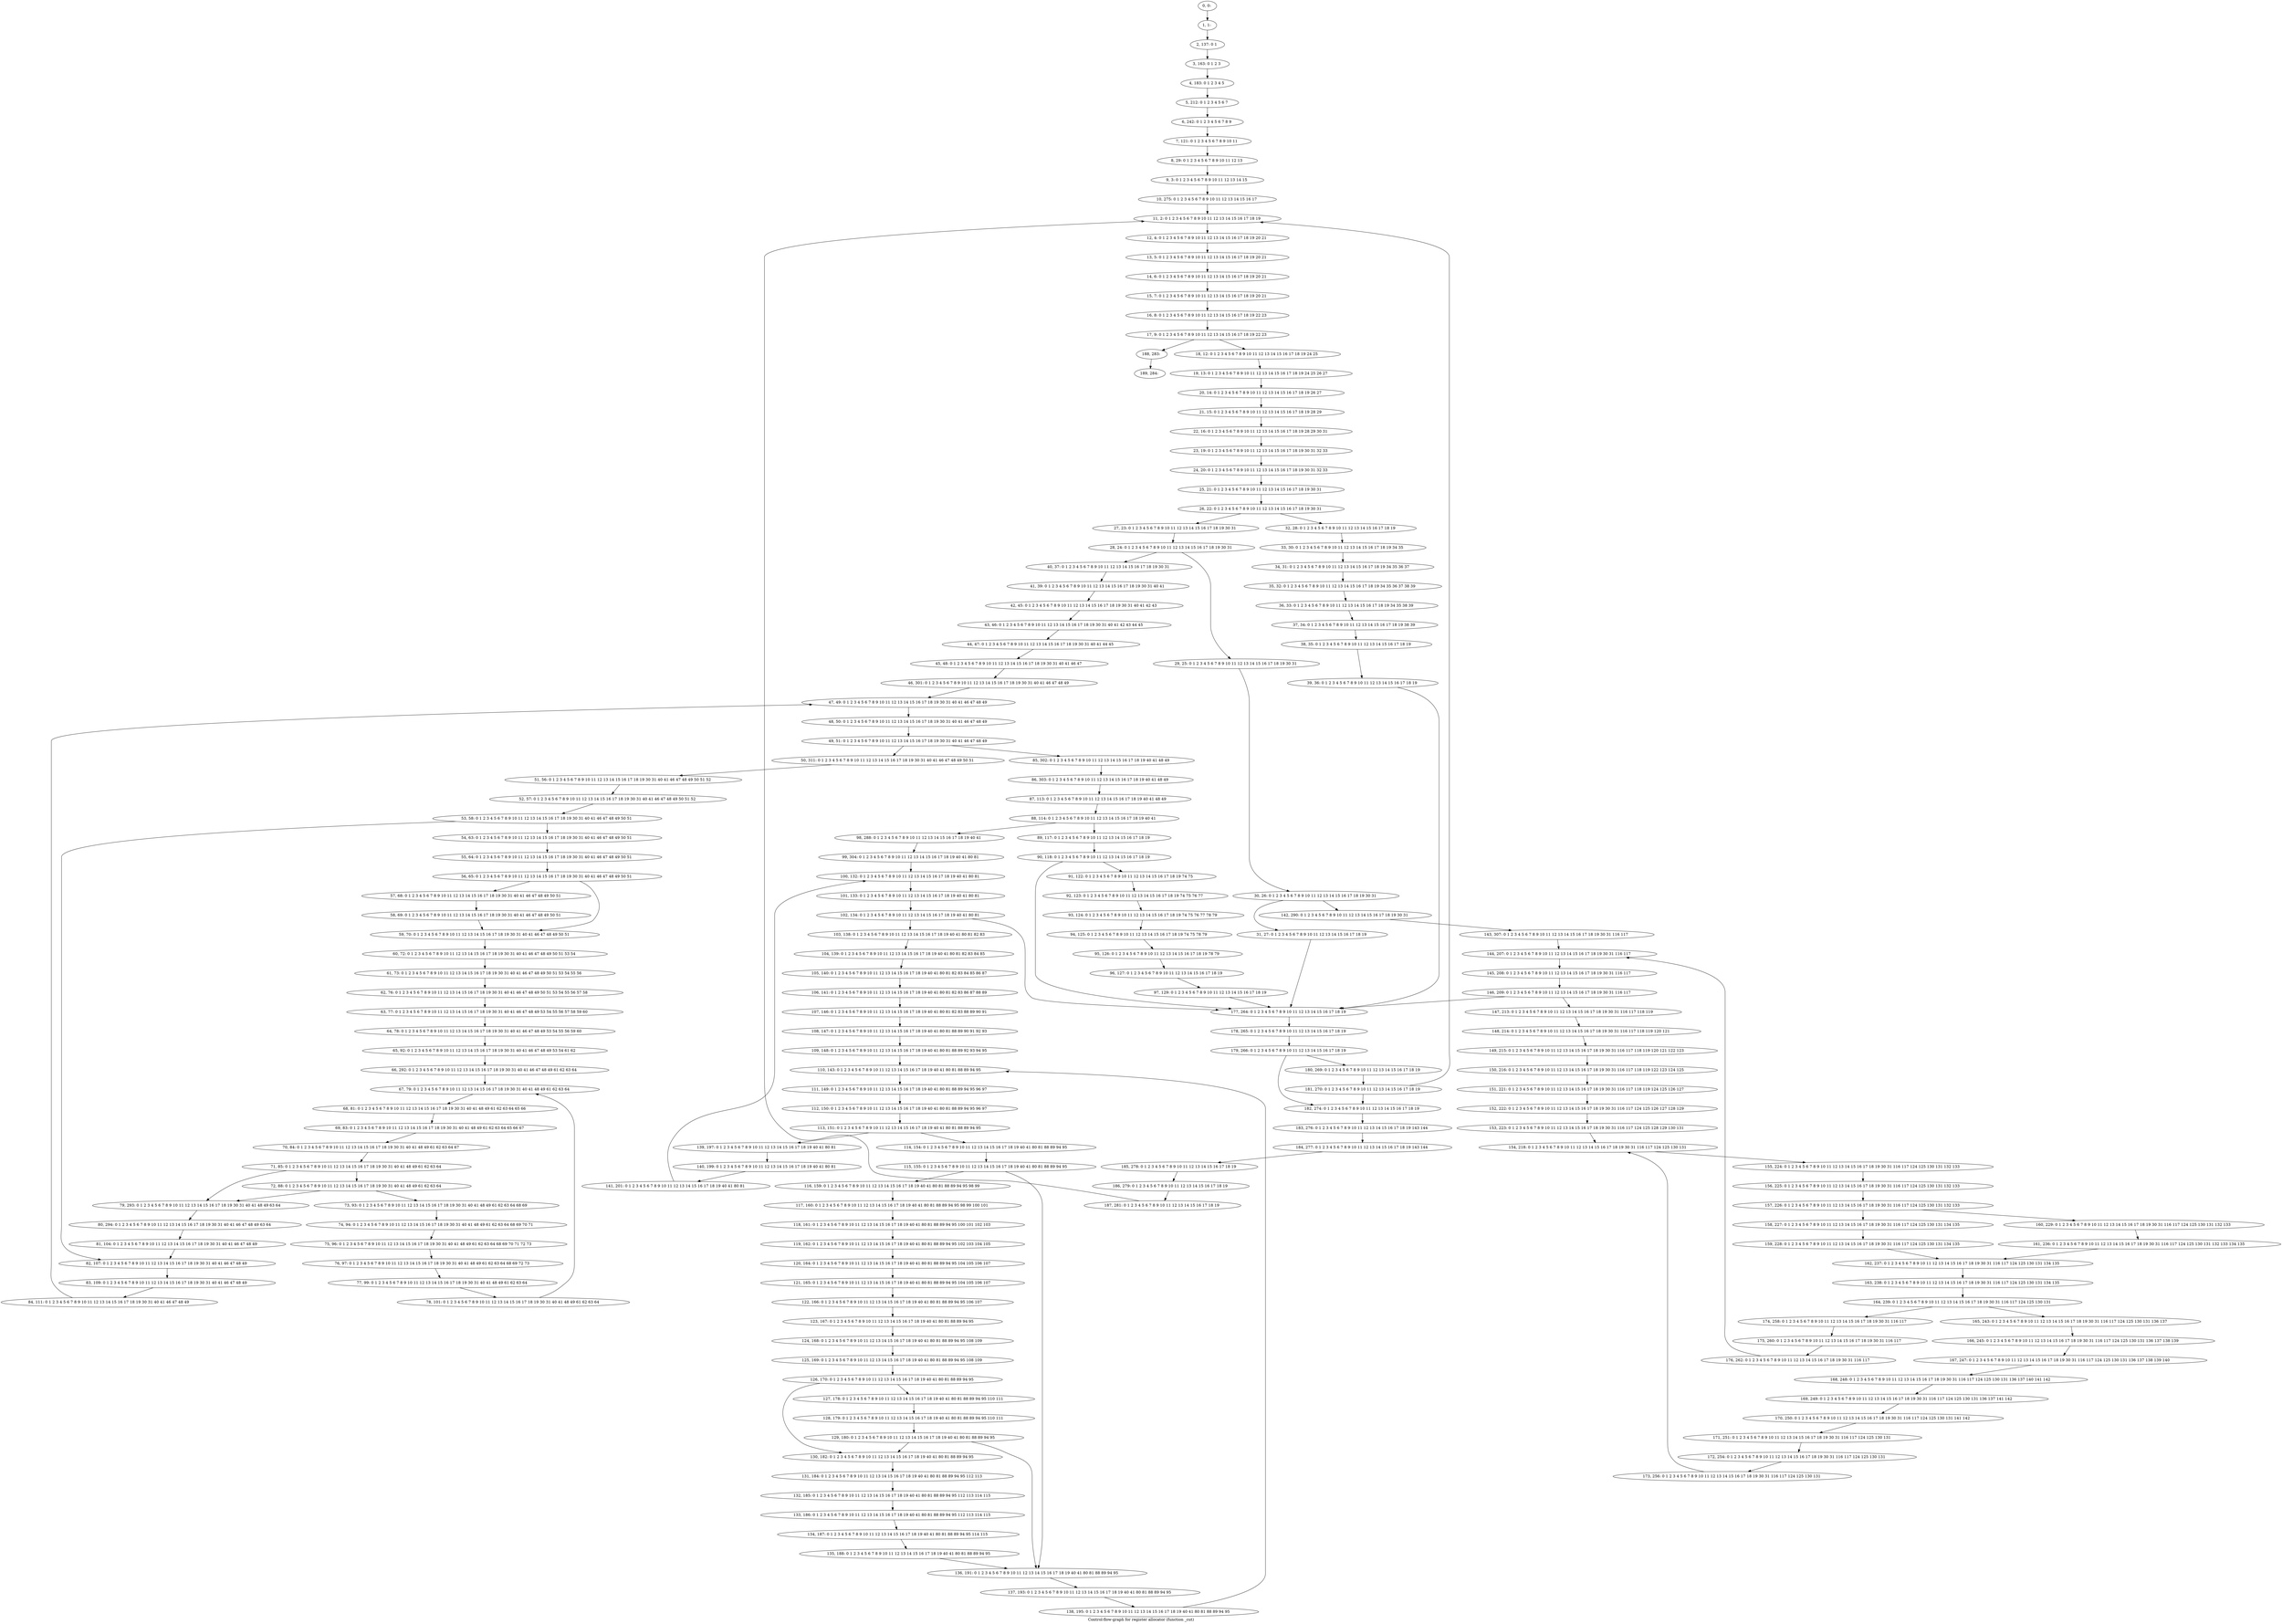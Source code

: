 digraph G {
graph [label="Control-flow-graph for register allocator (function _cut)"]
0[label="0, 0: "];
1[label="1, 1: "];
2[label="2, 137: 0 1 "];
3[label="3, 163: 0 1 2 3 "];
4[label="4, 183: 0 1 2 3 4 5 "];
5[label="5, 212: 0 1 2 3 4 5 6 7 "];
6[label="6, 242: 0 1 2 3 4 5 6 7 8 9 "];
7[label="7, 121: 0 1 2 3 4 5 6 7 8 9 10 11 "];
8[label="8, 29: 0 1 2 3 4 5 6 7 8 9 10 11 12 13 "];
9[label="9, 3: 0 1 2 3 4 5 6 7 8 9 10 11 12 13 14 15 "];
10[label="10, 275: 0 1 2 3 4 5 6 7 8 9 10 11 12 13 14 15 16 17 "];
11[label="11, 2: 0 1 2 3 4 5 6 7 8 9 10 11 12 13 14 15 16 17 18 19 "];
12[label="12, 4: 0 1 2 3 4 5 6 7 8 9 10 11 12 13 14 15 16 17 18 19 20 21 "];
13[label="13, 5: 0 1 2 3 4 5 6 7 8 9 10 11 12 13 14 15 16 17 18 19 20 21 "];
14[label="14, 6: 0 1 2 3 4 5 6 7 8 9 10 11 12 13 14 15 16 17 18 19 20 21 "];
15[label="15, 7: 0 1 2 3 4 5 6 7 8 9 10 11 12 13 14 15 16 17 18 19 20 21 "];
16[label="16, 8: 0 1 2 3 4 5 6 7 8 9 10 11 12 13 14 15 16 17 18 19 22 23 "];
17[label="17, 9: 0 1 2 3 4 5 6 7 8 9 10 11 12 13 14 15 16 17 18 19 22 23 "];
18[label="18, 12: 0 1 2 3 4 5 6 7 8 9 10 11 12 13 14 15 16 17 18 19 24 25 "];
19[label="19, 13: 0 1 2 3 4 5 6 7 8 9 10 11 12 13 14 15 16 17 18 19 24 25 26 27 "];
20[label="20, 14: 0 1 2 3 4 5 6 7 8 9 10 11 12 13 14 15 16 17 18 19 26 27 "];
21[label="21, 15: 0 1 2 3 4 5 6 7 8 9 10 11 12 13 14 15 16 17 18 19 28 29 "];
22[label="22, 16: 0 1 2 3 4 5 6 7 8 9 10 11 12 13 14 15 16 17 18 19 28 29 30 31 "];
23[label="23, 19: 0 1 2 3 4 5 6 7 8 9 10 11 12 13 14 15 16 17 18 19 30 31 32 33 "];
24[label="24, 20: 0 1 2 3 4 5 6 7 8 9 10 11 12 13 14 15 16 17 18 19 30 31 32 33 "];
25[label="25, 21: 0 1 2 3 4 5 6 7 8 9 10 11 12 13 14 15 16 17 18 19 30 31 "];
26[label="26, 22: 0 1 2 3 4 5 6 7 8 9 10 11 12 13 14 15 16 17 18 19 30 31 "];
27[label="27, 23: 0 1 2 3 4 5 6 7 8 9 10 11 12 13 14 15 16 17 18 19 30 31 "];
28[label="28, 24: 0 1 2 3 4 5 6 7 8 9 10 11 12 13 14 15 16 17 18 19 30 31 "];
29[label="29, 25: 0 1 2 3 4 5 6 7 8 9 10 11 12 13 14 15 16 17 18 19 30 31 "];
30[label="30, 26: 0 1 2 3 4 5 6 7 8 9 10 11 12 13 14 15 16 17 18 19 30 31 "];
31[label="31, 27: 0 1 2 3 4 5 6 7 8 9 10 11 12 13 14 15 16 17 18 19 "];
32[label="32, 28: 0 1 2 3 4 5 6 7 8 9 10 11 12 13 14 15 16 17 18 19 "];
33[label="33, 30: 0 1 2 3 4 5 6 7 8 9 10 11 12 13 14 15 16 17 18 19 34 35 "];
34[label="34, 31: 0 1 2 3 4 5 6 7 8 9 10 11 12 13 14 15 16 17 18 19 34 35 36 37 "];
35[label="35, 32: 0 1 2 3 4 5 6 7 8 9 10 11 12 13 14 15 16 17 18 19 34 35 36 37 38 39 "];
36[label="36, 33: 0 1 2 3 4 5 6 7 8 9 10 11 12 13 14 15 16 17 18 19 34 35 38 39 "];
37[label="37, 34: 0 1 2 3 4 5 6 7 8 9 10 11 12 13 14 15 16 17 18 19 38 39 "];
38[label="38, 35: 0 1 2 3 4 5 6 7 8 9 10 11 12 13 14 15 16 17 18 19 "];
39[label="39, 36: 0 1 2 3 4 5 6 7 8 9 10 11 12 13 14 15 16 17 18 19 "];
40[label="40, 37: 0 1 2 3 4 5 6 7 8 9 10 11 12 13 14 15 16 17 18 19 30 31 "];
41[label="41, 39: 0 1 2 3 4 5 6 7 8 9 10 11 12 13 14 15 16 17 18 19 30 31 40 41 "];
42[label="42, 45: 0 1 2 3 4 5 6 7 8 9 10 11 12 13 14 15 16 17 18 19 30 31 40 41 42 43 "];
43[label="43, 46: 0 1 2 3 4 5 6 7 8 9 10 11 12 13 14 15 16 17 18 19 30 31 40 41 42 43 44 45 "];
44[label="44, 47: 0 1 2 3 4 5 6 7 8 9 10 11 12 13 14 15 16 17 18 19 30 31 40 41 44 45 "];
45[label="45, 48: 0 1 2 3 4 5 6 7 8 9 10 11 12 13 14 15 16 17 18 19 30 31 40 41 46 47 "];
46[label="46, 301: 0 1 2 3 4 5 6 7 8 9 10 11 12 13 14 15 16 17 18 19 30 31 40 41 46 47 48 49 "];
47[label="47, 49: 0 1 2 3 4 5 6 7 8 9 10 11 12 13 14 15 16 17 18 19 30 31 40 41 46 47 48 49 "];
48[label="48, 50: 0 1 2 3 4 5 6 7 8 9 10 11 12 13 14 15 16 17 18 19 30 31 40 41 46 47 48 49 "];
49[label="49, 51: 0 1 2 3 4 5 6 7 8 9 10 11 12 13 14 15 16 17 18 19 30 31 40 41 46 47 48 49 "];
50[label="50, 311: 0 1 2 3 4 5 6 7 8 9 10 11 12 13 14 15 16 17 18 19 30 31 40 41 46 47 48 49 50 51 "];
51[label="51, 56: 0 1 2 3 4 5 6 7 8 9 10 11 12 13 14 15 16 17 18 19 30 31 40 41 46 47 48 49 50 51 52 "];
52[label="52, 57: 0 1 2 3 4 5 6 7 8 9 10 11 12 13 14 15 16 17 18 19 30 31 40 41 46 47 48 49 50 51 52 "];
53[label="53, 58: 0 1 2 3 4 5 6 7 8 9 10 11 12 13 14 15 16 17 18 19 30 31 40 41 46 47 48 49 50 51 "];
54[label="54, 63: 0 1 2 3 4 5 6 7 8 9 10 11 12 13 14 15 16 17 18 19 30 31 40 41 46 47 48 49 50 51 "];
55[label="55, 64: 0 1 2 3 4 5 6 7 8 9 10 11 12 13 14 15 16 17 18 19 30 31 40 41 46 47 48 49 50 51 "];
56[label="56, 65: 0 1 2 3 4 5 6 7 8 9 10 11 12 13 14 15 16 17 18 19 30 31 40 41 46 47 48 49 50 51 "];
57[label="57, 68: 0 1 2 3 4 5 6 7 8 9 10 11 12 13 14 15 16 17 18 19 30 31 40 41 46 47 48 49 50 51 "];
58[label="58, 69: 0 1 2 3 4 5 6 7 8 9 10 11 12 13 14 15 16 17 18 19 30 31 40 41 46 47 48 49 50 51 "];
59[label="59, 70: 0 1 2 3 4 5 6 7 8 9 10 11 12 13 14 15 16 17 18 19 30 31 40 41 46 47 48 49 50 51 "];
60[label="60, 72: 0 1 2 3 4 5 6 7 8 9 10 11 12 13 14 15 16 17 18 19 30 31 40 41 46 47 48 49 50 51 53 54 "];
61[label="61, 73: 0 1 2 3 4 5 6 7 8 9 10 11 12 13 14 15 16 17 18 19 30 31 40 41 46 47 48 49 50 51 53 54 55 56 "];
62[label="62, 76: 0 1 2 3 4 5 6 7 8 9 10 11 12 13 14 15 16 17 18 19 30 31 40 41 46 47 48 49 50 51 53 54 55 56 57 58 "];
63[label="63, 77: 0 1 2 3 4 5 6 7 8 9 10 11 12 13 14 15 16 17 18 19 30 31 40 41 46 47 48 49 53 54 55 56 57 58 59 60 "];
64[label="64, 78: 0 1 2 3 4 5 6 7 8 9 10 11 12 13 14 15 16 17 18 19 30 31 40 41 46 47 48 49 53 54 55 56 59 60 "];
65[label="65, 92: 0 1 2 3 4 5 6 7 8 9 10 11 12 13 14 15 16 17 18 19 30 31 40 41 46 47 48 49 53 54 61 62 "];
66[label="66, 292: 0 1 2 3 4 5 6 7 8 9 10 11 12 13 14 15 16 17 18 19 30 31 40 41 46 47 48 49 61 62 63 64 "];
67[label="67, 79: 0 1 2 3 4 5 6 7 8 9 10 11 12 13 14 15 16 17 18 19 30 31 40 41 48 49 61 62 63 64 "];
68[label="68, 81: 0 1 2 3 4 5 6 7 8 9 10 11 12 13 14 15 16 17 18 19 30 31 40 41 48 49 61 62 63 64 65 66 "];
69[label="69, 83: 0 1 2 3 4 5 6 7 8 9 10 11 12 13 14 15 16 17 18 19 30 31 40 41 48 49 61 62 63 64 65 66 67 "];
70[label="70, 84: 0 1 2 3 4 5 6 7 8 9 10 11 12 13 14 15 16 17 18 19 30 31 40 41 48 49 61 62 63 64 67 "];
71[label="71, 85: 0 1 2 3 4 5 6 7 8 9 10 11 12 13 14 15 16 17 18 19 30 31 40 41 48 49 61 62 63 64 "];
72[label="72, 88: 0 1 2 3 4 5 6 7 8 9 10 11 12 13 14 15 16 17 18 19 30 31 40 41 48 49 61 62 63 64 "];
73[label="73, 93: 0 1 2 3 4 5 6 7 8 9 10 11 12 13 14 15 16 17 18 19 30 31 40 41 48 49 61 62 63 64 68 69 "];
74[label="74, 94: 0 1 2 3 4 5 6 7 8 9 10 11 12 13 14 15 16 17 18 19 30 31 40 41 48 49 61 62 63 64 68 69 70 71 "];
75[label="75, 96: 0 1 2 3 4 5 6 7 8 9 10 11 12 13 14 15 16 17 18 19 30 31 40 41 48 49 61 62 63 64 68 69 70 71 72 73 "];
76[label="76, 97: 0 1 2 3 4 5 6 7 8 9 10 11 12 13 14 15 16 17 18 19 30 31 40 41 48 49 61 62 63 64 68 69 72 73 "];
77[label="77, 99: 0 1 2 3 4 5 6 7 8 9 10 11 12 13 14 15 16 17 18 19 30 31 40 41 48 49 61 62 63 64 "];
78[label="78, 101: 0 1 2 3 4 5 6 7 8 9 10 11 12 13 14 15 16 17 18 19 30 31 40 41 48 49 61 62 63 64 "];
79[label="79, 293: 0 1 2 3 4 5 6 7 8 9 10 11 12 13 14 15 16 17 18 19 30 31 40 41 48 49 63 64 "];
80[label="80, 294: 0 1 2 3 4 5 6 7 8 9 10 11 12 13 14 15 16 17 18 19 30 31 40 41 46 47 48 49 63 64 "];
81[label="81, 104: 0 1 2 3 4 5 6 7 8 9 10 11 12 13 14 15 16 17 18 19 30 31 40 41 46 47 48 49 "];
82[label="82, 107: 0 1 2 3 4 5 6 7 8 9 10 11 12 13 14 15 16 17 18 19 30 31 40 41 46 47 48 49 "];
83[label="83, 109: 0 1 2 3 4 5 6 7 8 9 10 11 12 13 14 15 16 17 18 19 30 31 40 41 46 47 48 49 "];
84[label="84, 111: 0 1 2 3 4 5 6 7 8 9 10 11 12 13 14 15 16 17 18 19 30 31 40 41 46 47 48 49 "];
85[label="85, 302: 0 1 2 3 4 5 6 7 8 9 10 11 12 13 14 15 16 17 18 19 40 41 48 49 "];
86[label="86, 303: 0 1 2 3 4 5 6 7 8 9 10 11 12 13 14 15 16 17 18 19 40 41 48 49 "];
87[label="87, 113: 0 1 2 3 4 5 6 7 8 9 10 11 12 13 14 15 16 17 18 19 40 41 48 49 "];
88[label="88, 114: 0 1 2 3 4 5 6 7 8 9 10 11 12 13 14 15 16 17 18 19 40 41 "];
89[label="89, 117: 0 1 2 3 4 5 6 7 8 9 10 11 12 13 14 15 16 17 18 19 "];
90[label="90, 118: 0 1 2 3 4 5 6 7 8 9 10 11 12 13 14 15 16 17 18 19 "];
91[label="91, 122: 0 1 2 3 4 5 6 7 8 9 10 11 12 13 14 15 16 17 18 19 74 75 "];
92[label="92, 123: 0 1 2 3 4 5 6 7 8 9 10 11 12 13 14 15 16 17 18 19 74 75 76 77 "];
93[label="93, 124: 0 1 2 3 4 5 6 7 8 9 10 11 12 13 14 15 16 17 18 19 74 75 76 77 78 79 "];
94[label="94, 125: 0 1 2 3 4 5 6 7 8 9 10 11 12 13 14 15 16 17 18 19 74 75 78 79 "];
95[label="95, 126: 0 1 2 3 4 5 6 7 8 9 10 11 12 13 14 15 16 17 18 19 78 79 "];
96[label="96, 127: 0 1 2 3 4 5 6 7 8 9 10 11 12 13 14 15 16 17 18 19 "];
97[label="97, 129: 0 1 2 3 4 5 6 7 8 9 10 11 12 13 14 15 16 17 18 19 "];
98[label="98, 288: 0 1 2 3 4 5 6 7 8 9 10 11 12 13 14 15 16 17 18 19 40 41 "];
99[label="99, 304: 0 1 2 3 4 5 6 7 8 9 10 11 12 13 14 15 16 17 18 19 40 41 80 81 "];
100[label="100, 132: 0 1 2 3 4 5 6 7 8 9 10 11 12 13 14 15 16 17 18 19 40 41 80 81 "];
101[label="101, 133: 0 1 2 3 4 5 6 7 8 9 10 11 12 13 14 15 16 17 18 19 40 41 80 81 "];
102[label="102, 134: 0 1 2 3 4 5 6 7 8 9 10 11 12 13 14 15 16 17 18 19 40 41 80 81 "];
103[label="103, 138: 0 1 2 3 4 5 6 7 8 9 10 11 12 13 14 15 16 17 18 19 40 41 80 81 82 83 "];
104[label="104, 139: 0 1 2 3 4 5 6 7 8 9 10 11 12 13 14 15 16 17 18 19 40 41 80 81 82 83 84 85 "];
105[label="105, 140: 0 1 2 3 4 5 6 7 8 9 10 11 12 13 14 15 16 17 18 19 40 41 80 81 82 83 84 85 86 87 "];
106[label="106, 141: 0 1 2 3 4 5 6 7 8 9 10 11 12 13 14 15 16 17 18 19 40 41 80 81 82 83 86 87 88 89 "];
107[label="107, 146: 0 1 2 3 4 5 6 7 8 9 10 11 12 13 14 15 16 17 18 19 40 41 80 81 82 83 88 89 90 91 "];
108[label="108, 147: 0 1 2 3 4 5 6 7 8 9 10 11 12 13 14 15 16 17 18 19 40 41 80 81 88 89 90 91 92 93 "];
109[label="109, 148: 0 1 2 3 4 5 6 7 8 9 10 11 12 13 14 15 16 17 18 19 40 41 80 81 88 89 92 93 94 95 "];
110[label="110, 143: 0 1 2 3 4 5 6 7 8 9 10 11 12 13 14 15 16 17 18 19 40 41 80 81 88 89 94 95 "];
111[label="111, 149: 0 1 2 3 4 5 6 7 8 9 10 11 12 13 14 15 16 17 18 19 40 41 80 81 88 89 94 95 96 97 "];
112[label="112, 150: 0 1 2 3 4 5 6 7 8 9 10 11 12 13 14 15 16 17 18 19 40 41 80 81 88 89 94 95 96 97 "];
113[label="113, 151: 0 1 2 3 4 5 6 7 8 9 10 11 12 13 14 15 16 17 18 19 40 41 80 81 88 89 94 95 "];
114[label="114, 154: 0 1 2 3 4 5 6 7 8 9 10 11 12 13 14 15 16 17 18 19 40 41 80 81 88 89 94 95 "];
115[label="115, 155: 0 1 2 3 4 5 6 7 8 9 10 11 12 13 14 15 16 17 18 19 40 41 80 81 88 89 94 95 "];
116[label="116, 159: 0 1 2 3 4 5 6 7 8 9 10 11 12 13 14 15 16 17 18 19 40 41 80 81 88 89 94 95 98 99 "];
117[label="117, 160: 0 1 2 3 4 5 6 7 8 9 10 11 12 13 14 15 16 17 18 19 40 41 80 81 88 89 94 95 98 99 100 101 "];
118[label="118, 161: 0 1 2 3 4 5 6 7 8 9 10 11 12 13 14 15 16 17 18 19 40 41 80 81 88 89 94 95 100 101 102 103 "];
119[label="119, 162: 0 1 2 3 4 5 6 7 8 9 10 11 12 13 14 15 16 17 18 19 40 41 80 81 88 89 94 95 102 103 104 105 "];
120[label="120, 164: 0 1 2 3 4 5 6 7 8 9 10 11 12 13 14 15 16 17 18 19 40 41 80 81 88 89 94 95 104 105 106 107 "];
121[label="121, 165: 0 1 2 3 4 5 6 7 8 9 10 11 12 13 14 15 16 17 18 19 40 41 80 81 88 89 94 95 104 105 106 107 "];
122[label="122, 166: 0 1 2 3 4 5 6 7 8 9 10 11 12 13 14 15 16 17 18 19 40 41 80 81 88 89 94 95 106 107 "];
123[label="123, 167: 0 1 2 3 4 5 6 7 8 9 10 11 12 13 14 15 16 17 18 19 40 41 80 81 88 89 94 95 "];
124[label="124, 168: 0 1 2 3 4 5 6 7 8 9 10 11 12 13 14 15 16 17 18 19 40 41 80 81 88 89 94 95 108 109 "];
125[label="125, 169: 0 1 2 3 4 5 6 7 8 9 10 11 12 13 14 15 16 17 18 19 40 41 80 81 88 89 94 95 108 109 "];
126[label="126, 170: 0 1 2 3 4 5 6 7 8 9 10 11 12 13 14 15 16 17 18 19 40 41 80 81 88 89 94 95 "];
127[label="127, 178: 0 1 2 3 4 5 6 7 8 9 10 11 12 13 14 15 16 17 18 19 40 41 80 81 88 89 94 95 110 111 "];
128[label="128, 179: 0 1 2 3 4 5 6 7 8 9 10 11 12 13 14 15 16 17 18 19 40 41 80 81 88 89 94 95 110 111 "];
129[label="129, 180: 0 1 2 3 4 5 6 7 8 9 10 11 12 13 14 15 16 17 18 19 40 41 80 81 88 89 94 95 "];
130[label="130, 182: 0 1 2 3 4 5 6 7 8 9 10 11 12 13 14 15 16 17 18 19 40 41 80 81 88 89 94 95 "];
131[label="131, 184: 0 1 2 3 4 5 6 7 8 9 10 11 12 13 14 15 16 17 18 19 40 41 80 81 88 89 94 95 112 113 "];
132[label="132, 185: 0 1 2 3 4 5 6 7 8 9 10 11 12 13 14 15 16 17 18 19 40 41 80 81 88 89 94 95 112 113 114 115 "];
133[label="133, 186: 0 1 2 3 4 5 6 7 8 9 10 11 12 13 14 15 16 17 18 19 40 41 80 81 88 89 94 95 112 113 114 115 "];
134[label="134, 187: 0 1 2 3 4 5 6 7 8 9 10 11 12 13 14 15 16 17 18 19 40 41 80 81 88 89 94 95 114 115 "];
135[label="135, 188: 0 1 2 3 4 5 6 7 8 9 10 11 12 13 14 15 16 17 18 19 40 41 80 81 88 89 94 95 "];
136[label="136, 191: 0 1 2 3 4 5 6 7 8 9 10 11 12 13 14 15 16 17 18 19 40 41 80 81 88 89 94 95 "];
137[label="137, 193: 0 1 2 3 4 5 6 7 8 9 10 11 12 13 14 15 16 17 18 19 40 41 80 81 88 89 94 95 "];
138[label="138, 195: 0 1 2 3 4 5 6 7 8 9 10 11 12 13 14 15 16 17 18 19 40 41 80 81 88 89 94 95 "];
139[label="139, 197: 0 1 2 3 4 5 6 7 8 9 10 11 12 13 14 15 16 17 18 19 40 41 80 81 "];
140[label="140, 199: 0 1 2 3 4 5 6 7 8 9 10 11 12 13 14 15 16 17 18 19 40 41 80 81 "];
141[label="141, 201: 0 1 2 3 4 5 6 7 8 9 10 11 12 13 14 15 16 17 18 19 40 41 80 81 "];
142[label="142, 290: 0 1 2 3 4 5 6 7 8 9 10 11 12 13 14 15 16 17 18 19 30 31 "];
143[label="143, 307: 0 1 2 3 4 5 6 7 8 9 10 11 12 13 14 15 16 17 18 19 30 31 116 117 "];
144[label="144, 207: 0 1 2 3 4 5 6 7 8 9 10 11 12 13 14 15 16 17 18 19 30 31 116 117 "];
145[label="145, 208: 0 1 2 3 4 5 6 7 8 9 10 11 12 13 14 15 16 17 18 19 30 31 116 117 "];
146[label="146, 209: 0 1 2 3 4 5 6 7 8 9 10 11 12 13 14 15 16 17 18 19 30 31 116 117 "];
147[label="147, 213: 0 1 2 3 4 5 6 7 8 9 10 11 12 13 14 15 16 17 18 19 30 31 116 117 118 119 "];
148[label="148, 214: 0 1 2 3 4 5 6 7 8 9 10 11 12 13 14 15 16 17 18 19 30 31 116 117 118 119 120 121 "];
149[label="149, 215: 0 1 2 3 4 5 6 7 8 9 10 11 12 13 14 15 16 17 18 19 30 31 116 117 118 119 120 121 122 123 "];
150[label="150, 216: 0 1 2 3 4 5 6 7 8 9 10 11 12 13 14 15 16 17 18 19 30 31 116 117 118 119 122 123 124 125 "];
151[label="151, 221: 0 1 2 3 4 5 6 7 8 9 10 11 12 13 14 15 16 17 18 19 30 31 116 117 118 119 124 125 126 127 "];
152[label="152, 222: 0 1 2 3 4 5 6 7 8 9 10 11 12 13 14 15 16 17 18 19 30 31 116 117 124 125 126 127 128 129 "];
153[label="153, 223: 0 1 2 3 4 5 6 7 8 9 10 11 12 13 14 15 16 17 18 19 30 31 116 117 124 125 128 129 130 131 "];
154[label="154, 218: 0 1 2 3 4 5 6 7 8 9 10 11 12 13 14 15 16 17 18 19 30 31 116 117 124 125 130 131 "];
155[label="155, 224: 0 1 2 3 4 5 6 7 8 9 10 11 12 13 14 15 16 17 18 19 30 31 116 117 124 125 130 131 132 133 "];
156[label="156, 225: 0 1 2 3 4 5 6 7 8 9 10 11 12 13 14 15 16 17 18 19 30 31 116 117 124 125 130 131 132 133 "];
157[label="157, 226: 0 1 2 3 4 5 6 7 8 9 10 11 12 13 14 15 16 17 18 19 30 31 116 117 124 125 130 131 132 133 "];
158[label="158, 227: 0 1 2 3 4 5 6 7 8 9 10 11 12 13 14 15 16 17 18 19 30 31 116 117 124 125 130 131 134 135 "];
159[label="159, 228: 0 1 2 3 4 5 6 7 8 9 10 11 12 13 14 15 16 17 18 19 30 31 116 117 124 125 130 131 134 135 "];
160[label="160, 229: 0 1 2 3 4 5 6 7 8 9 10 11 12 13 14 15 16 17 18 19 30 31 116 117 124 125 130 131 132 133 "];
161[label="161, 236: 0 1 2 3 4 5 6 7 8 9 10 11 12 13 14 15 16 17 18 19 30 31 116 117 124 125 130 131 132 133 134 135 "];
162[label="162, 237: 0 1 2 3 4 5 6 7 8 9 10 11 12 13 14 15 16 17 18 19 30 31 116 117 124 125 130 131 134 135 "];
163[label="163, 238: 0 1 2 3 4 5 6 7 8 9 10 11 12 13 14 15 16 17 18 19 30 31 116 117 124 125 130 131 134 135 "];
164[label="164, 239: 0 1 2 3 4 5 6 7 8 9 10 11 12 13 14 15 16 17 18 19 30 31 116 117 124 125 130 131 "];
165[label="165, 243: 0 1 2 3 4 5 6 7 8 9 10 11 12 13 14 15 16 17 18 19 30 31 116 117 124 125 130 131 136 137 "];
166[label="166, 245: 0 1 2 3 4 5 6 7 8 9 10 11 12 13 14 15 16 17 18 19 30 31 116 117 124 125 130 131 136 137 138 139 "];
167[label="167, 247: 0 1 2 3 4 5 6 7 8 9 10 11 12 13 14 15 16 17 18 19 30 31 116 117 124 125 130 131 136 137 138 139 140 "];
168[label="168, 248: 0 1 2 3 4 5 6 7 8 9 10 11 12 13 14 15 16 17 18 19 30 31 116 117 124 125 130 131 136 137 140 141 142 "];
169[label="169, 249: 0 1 2 3 4 5 6 7 8 9 10 11 12 13 14 15 16 17 18 19 30 31 116 117 124 125 130 131 136 137 141 142 "];
170[label="170, 250: 0 1 2 3 4 5 6 7 8 9 10 11 12 13 14 15 16 17 18 19 30 31 116 117 124 125 130 131 141 142 "];
171[label="171, 251: 0 1 2 3 4 5 6 7 8 9 10 11 12 13 14 15 16 17 18 19 30 31 116 117 124 125 130 131 "];
172[label="172, 254: 0 1 2 3 4 5 6 7 8 9 10 11 12 13 14 15 16 17 18 19 30 31 116 117 124 125 130 131 "];
173[label="173, 256: 0 1 2 3 4 5 6 7 8 9 10 11 12 13 14 15 16 17 18 19 30 31 116 117 124 125 130 131 "];
174[label="174, 258: 0 1 2 3 4 5 6 7 8 9 10 11 12 13 14 15 16 17 18 19 30 31 116 117 "];
175[label="175, 260: 0 1 2 3 4 5 6 7 8 9 10 11 12 13 14 15 16 17 18 19 30 31 116 117 "];
176[label="176, 262: 0 1 2 3 4 5 6 7 8 9 10 11 12 13 14 15 16 17 18 19 30 31 116 117 "];
177[label="177, 264: 0 1 2 3 4 5 6 7 8 9 10 11 12 13 14 15 16 17 18 19 "];
178[label="178, 265: 0 1 2 3 4 5 6 7 8 9 10 11 12 13 14 15 16 17 18 19 "];
179[label="179, 266: 0 1 2 3 4 5 6 7 8 9 10 11 12 13 14 15 16 17 18 19 "];
180[label="180, 269: 0 1 2 3 4 5 6 7 8 9 10 11 12 13 14 15 16 17 18 19 "];
181[label="181, 270: 0 1 2 3 4 5 6 7 8 9 10 11 12 13 14 15 16 17 18 19 "];
182[label="182, 274: 0 1 2 3 4 5 6 7 8 9 10 11 12 13 14 15 16 17 18 19 "];
183[label="183, 276: 0 1 2 3 4 5 6 7 8 9 10 11 12 13 14 15 16 17 18 19 143 144 "];
184[label="184, 277: 0 1 2 3 4 5 6 7 8 9 10 11 12 13 14 15 16 17 18 19 143 144 "];
185[label="185, 278: 0 1 2 3 4 5 6 7 8 9 10 11 12 13 14 15 16 17 18 19 "];
186[label="186, 279: 0 1 2 3 4 5 6 7 8 9 10 11 12 13 14 15 16 17 18 19 "];
187[label="187, 281: 0 1 2 3 4 5 6 7 8 9 10 11 12 13 14 15 16 17 18 19 "];
188[label="188, 283: "];
189[label="189, 284: "];
0->1 ;
1->2 ;
2->3 ;
3->4 ;
4->5 ;
5->6 ;
6->7 ;
7->8 ;
8->9 ;
9->10 ;
10->11 ;
11->12 ;
12->13 ;
13->14 ;
14->15 ;
15->16 ;
16->17 ;
17->18 ;
17->188 ;
18->19 ;
19->20 ;
20->21 ;
21->22 ;
22->23 ;
23->24 ;
24->25 ;
25->26 ;
26->27 ;
26->32 ;
27->28 ;
28->29 ;
28->40 ;
29->30 ;
30->31 ;
30->142 ;
31->177 ;
32->33 ;
33->34 ;
34->35 ;
35->36 ;
36->37 ;
37->38 ;
38->39 ;
39->177 ;
40->41 ;
41->42 ;
42->43 ;
43->44 ;
44->45 ;
45->46 ;
46->47 ;
47->48 ;
48->49 ;
49->50 ;
49->85 ;
50->51 ;
51->52 ;
52->53 ;
53->54 ;
53->82 ;
54->55 ;
55->56 ;
56->57 ;
56->59 ;
57->58 ;
58->59 ;
59->60 ;
60->61 ;
61->62 ;
62->63 ;
63->64 ;
64->65 ;
65->66 ;
66->67 ;
67->68 ;
68->69 ;
69->70 ;
70->71 ;
71->72 ;
71->79 ;
72->73 ;
72->79 ;
73->74 ;
74->75 ;
75->76 ;
76->77 ;
77->78 ;
78->67 ;
79->80 ;
80->81 ;
81->82 ;
82->83 ;
83->84 ;
84->47 ;
85->86 ;
86->87 ;
87->88 ;
88->89 ;
88->98 ;
89->90 ;
90->91 ;
90->177 ;
91->92 ;
92->93 ;
93->94 ;
94->95 ;
95->96 ;
96->97 ;
97->177 ;
98->99 ;
99->100 ;
100->101 ;
101->102 ;
102->103 ;
102->177 ;
103->104 ;
104->105 ;
105->106 ;
106->107 ;
107->108 ;
108->109 ;
109->110 ;
110->111 ;
111->112 ;
112->113 ;
113->114 ;
113->139 ;
114->115 ;
115->116 ;
115->136 ;
116->117 ;
117->118 ;
118->119 ;
119->120 ;
120->121 ;
121->122 ;
122->123 ;
123->124 ;
124->125 ;
125->126 ;
126->127 ;
126->130 ;
127->128 ;
128->129 ;
129->130 ;
129->136 ;
130->131 ;
131->132 ;
132->133 ;
133->134 ;
134->135 ;
135->136 ;
136->137 ;
137->138 ;
138->110 ;
139->140 ;
140->141 ;
141->100 ;
142->143 ;
143->144 ;
144->145 ;
145->146 ;
146->147 ;
146->177 ;
147->148 ;
148->149 ;
149->150 ;
150->151 ;
151->152 ;
152->153 ;
153->154 ;
154->155 ;
155->156 ;
156->157 ;
157->158 ;
157->160 ;
158->159 ;
159->162 ;
160->161 ;
161->162 ;
162->163 ;
163->164 ;
164->165 ;
164->174 ;
165->166 ;
166->167 ;
167->168 ;
168->169 ;
169->170 ;
170->171 ;
171->172 ;
172->173 ;
173->154 ;
174->175 ;
175->176 ;
176->144 ;
177->178 ;
178->179 ;
179->180 ;
179->182 ;
180->181 ;
181->182 ;
181->11 ;
182->183 ;
183->184 ;
184->185 ;
185->186 ;
186->187 ;
187->11 ;
188->189 ;
}
